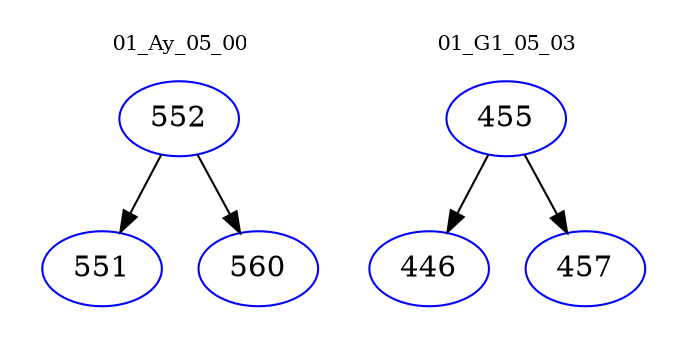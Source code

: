 digraph{
subgraph cluster_0 {
color = white
label = "01_Ay_05_00";
fontsize=10;
T0_552 [label="552", color="blue"]
T0_552 -> T0_551 [color="black"]
T0_551 [label="551", color="blue"]
T0_552 -> T0_560 [color="black"]
T0_560 [label="560", color="blue"]
}
subgraph cluster_1 {
color = white
label = "01_G1_05_03";
fontsize=10;
T1_455 [label="455", color="blue"]
T1_455 -> T1_446 [color="black"]
T1_446 [label="446", color="blue"]
T1_455 -> T1_457 [color="black"]
T1_457 [label="457", color="blue"]
}
}
